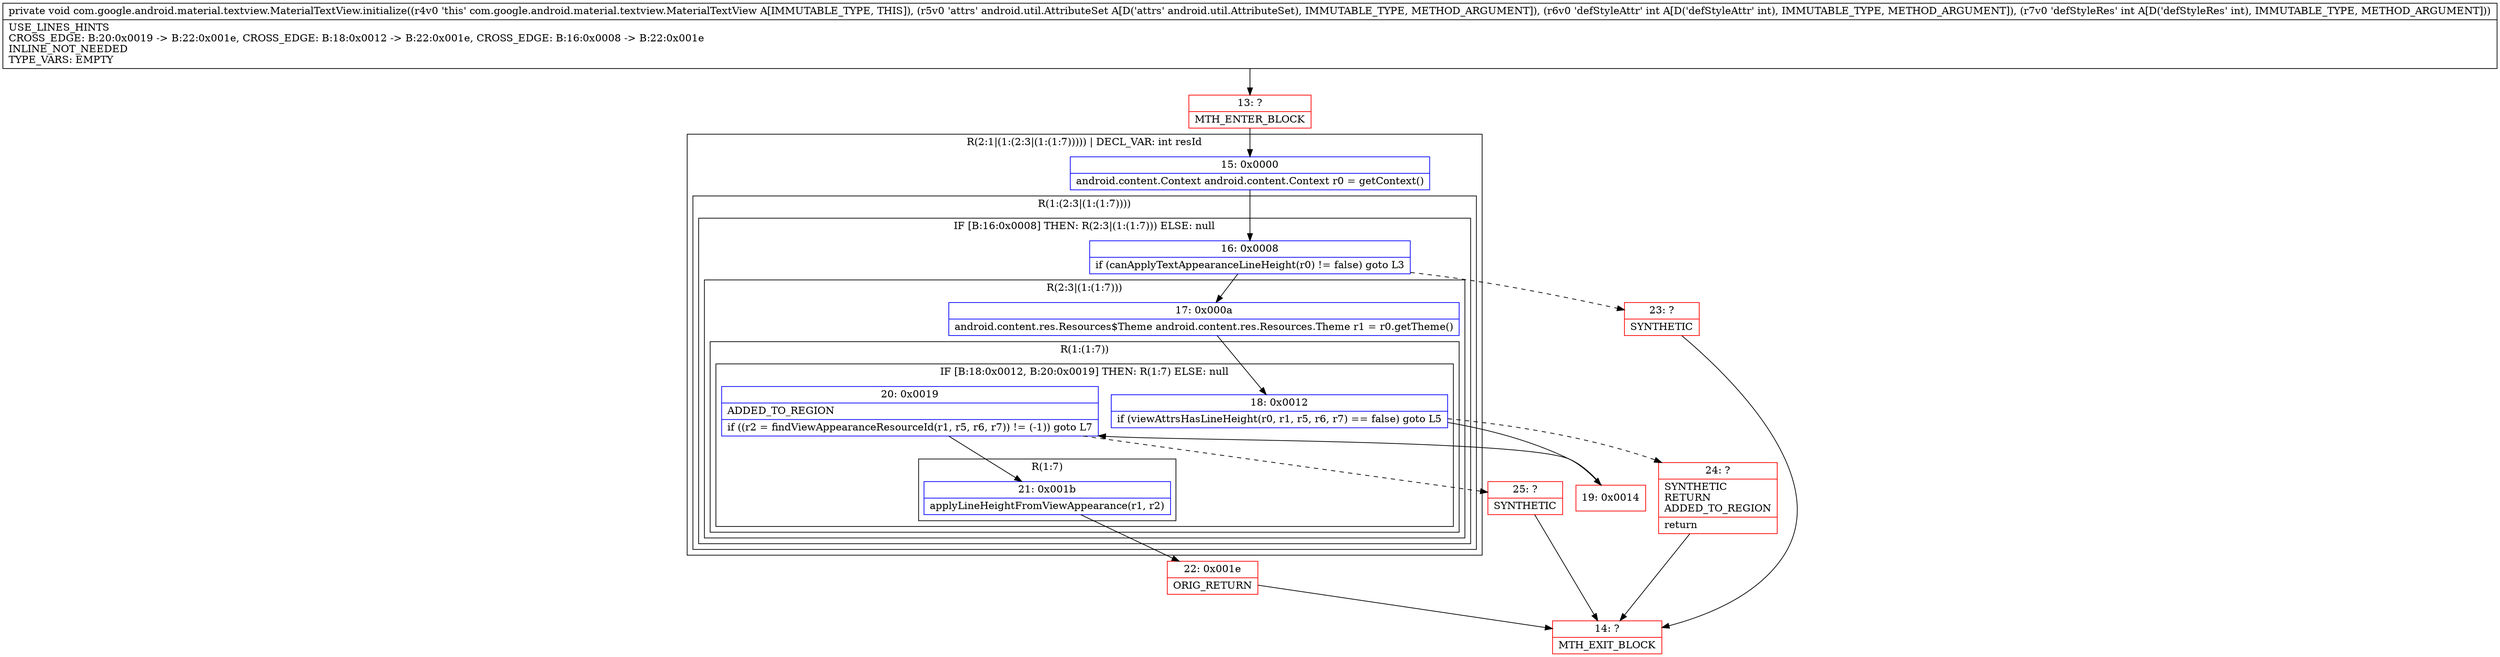 digraph "CFG forcom.google.android.material.textview.MaterialTextView.initialize(Landroid\/util\/AttributeSet;II)V" {
subgraph cluster_Region_785604570 {
label = "R(2:1|(1:(2:3|(1:(1:7))))) | DECL_VAR: int resId\l";
node [shape=record,color=blue];
Node_15 [shape=record,label="{15\:\ 0x0000|android.content.Context android.content.Context r0 = getContext()\l}"];
subgraph cluster_Region_240056588 {
label = "R(1:(2:3|(1:(1:7))))";
node [shape=record,color=blue];
subgraph cluster_IfRegion_692481862 {
label = "IF [B:16:0x0008] THEN: R(2:3|(1:(1:7))) ELSE: null";
node [shape=record,color=blue];
Node_16 [shape=record,label="{16\:\ 0x0008|if (canApplyTextAppearanceLineHeight(r0) != false) goto L3\l}"];
subgraph cluster_Region_1618851137 {
label = "R(2:3|(1:(1:7)))";
node [shape=record,color=blue];
Node_17 [shape=record,label="{17\:\ 0x000a|android.content.res.Resources$Theme android.content.res.Resources.Theme r1 = r0.getTheme()\l}"];
subgraph cluster_Region_1702704759 {
label = "R(1:(1:7))";
node [shape=record,color=blue];
subgraph cluster_IfRegion_58768274 {
label = "IF [B:18:0x0012, B:20:0x0019] THEN: R(1:7) ELSE: null";
node [shape=record,color=blue];
Node_18 [shape=record,label="{18\:\ 0x0012|if (viewAttrsHasLineHeight(r0, r1, r5, r6, r7) == false) goto L5\l}"];
Node_20 [shape=record,label="{20\:\ 0x0019|ADDED_TO_REGION\l|if ((r2 = findViewAppearanceResourceId(r1, r5, r6, r7)) != (\-1)) goto L7\l}"];
subgraph cluster_Region_924391863 {
label = "R(1:7)";
node [shape=record,color=blue];
Node_21 [shape=record,label="{21\:\ 0x001b|applyLineHeightFromViewAppearance(r1, r2)\l}"];
}
}
}
}
}
}
}
Node_13 [shape=record,color=red,label="{13\:\ ?|MTH_ENTER_BLOCK\l}"];
Node_19 [shape=record,color=red,label="{19\:\ 0x0014}"];
Node_22 [shape=record,color=red,label="{22\:\ 0x001e|ORIG_RETURN\l}"];
Node_14 [shape=record,color=red,label="{14\:\ ?|MTH_EXIT_BLOCK\l}"];
Node_25 [shape=record,color=red,label="{25\:\ ?|SYNTHETIC\l}"];
Node_24 [shape=record,color=red,label="{24\:\ ?|SYNTHETIC\lRETURN\lADDED_TO_REGION\l|return\l}"];
Node_23 [shape=record,color=red,label="{23\:\ ?|SYNTHETIC\l}"];
MethodNode[shape=record,label="{private void com.google.android.material.textview.MaterialTextView.initialize((r4v0 'this' com.google.android.material.textview.MaterialTextView A[IMMUTABLE_TYPE, THIS]), (r5v0 'attrs' android.util.AttributeSet A[D('attrs' android.util.AttributeSet), IMMUTABLE_TYPE, METHOD_ARGUMENT]), (r6v0 'defStyleAttr' int A[D('defStyleAttr' int), IMMUTABLE_TYPE, METHOD_ARGUMENT]), (r7v0 'defStyleRes' int A[D('defStyleRes' int), IMMUTABLE_TYPE, METHOD_ARGUMENT]))  | USE_LINES_HINTS\lCROSS_EDGE: B:20:0x0019 \-\> B:22:0x001e, CROSS_EDGE: B:18:0x0012 \-\> B:22:0x001e, CROSS_EDGE: B:16:0x0008 \-\> B:22:0x001e\lINLINE_NOT_NEEDED\lTYPE_VARS: EMPTY\l}"];
MethodNode -> Node_13;Node_15 -> Node_16;
Node_16 -> Node_17;
Node_16 -> Node_23[style=dashed];
Node_17 -> Node_18;
Node_18 -> Node_19;
Node_18 -> Node_24[style=dashed];
Node_20 -> Node_21;
Node_20 -> Node_25[style=dashed];
Node_21 -> Node_22;
Node_13 -> Node_15;
Node_19 -> Node_20;
Node_22 -> Node_14;
Node_25 -> Node_14;
Node_24 -> Node_14;
Node_23 -> Node_14;
}

